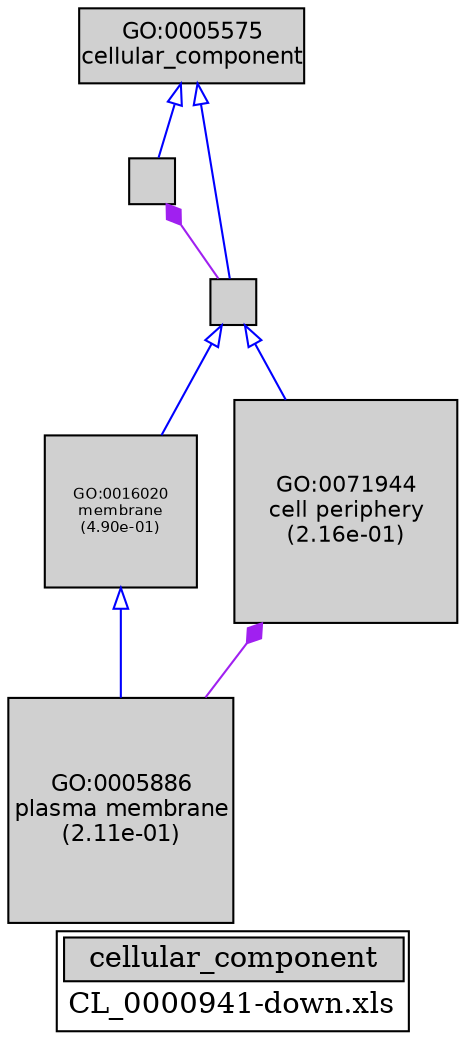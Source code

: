 digraph "cellular_component" {
graph [ bgcolor = "#FFFFFF", label = <<TABLE COLOR="black" BGCOLOR="white"><TR><TD COLSPAN="2" BGCOLOR="#D0D0D0"><FONT COLOR="black">cellular_component</FONT></TD></TR><TR><TD BORDER="0">CL_0000941-down.xls</TD></TR></TABLE>> ];
node [ fontname = "Helvetica" ];

subgraph "nodes" {

node [ style = "filled", fixedsize = "true", width = 1, shape = "box", fontsize = 9, fillcolor = "#D0D0D0", fontcolor = "black", color = "black" ];

"GO:0005623" [ URL = "#GO:0005623", label = "", width = 0.308654371287, shape = "box", height = 0.308654371287 ];
"GO:0016020" [ URL = "#GO:0016020", label = <<TABLE BORDER="0"><TR><TD>GO:0016020<BR/>membrane<BR/>(4.90e-01)</TD></TR></TABLE>>, width = 1.01870992829, shape = "box", fontsize = 7.33471148366, height = 1.01870992829 ];
"GO:0005575" [ URL = "#GO:0005575", label = <<TABLE BORDER="0"><TR><TD>GO:0005575<BR/>cellular_component</TD></TR></TABLE>>, width = 1.5, shape = "box", fontsize = 10.8 ];
"GO:0044464" [ URL = "#GO:0044464", label = "", width = 0.308654371287, shape = "box", height = 0.308654371287 ];
"GO:0005886" [ URL = "#GO:0005886", label = <<TABLE BORDER="0"><TR><TD>GO:0005886<BR/>plasma membrane<BR/>(2.11e-01)</TD></TR></TABLE>>, width = 1.5, shape = "box", fontsize = 10.8, height = 1.5 ];
"GO:0071944" [ URL = "#GO:0071944", label = <<TABLE BORDER="0"><TR><TD>GO:0071944<BR/>cell periphery<BR/>(2.16e-01)</TD></TR></TABLE>>, width = 1.48832263417, shape = "box", fontsize = 10.715922966, height = 1.48832263417 ];
}
subgraph "edges" {


edge [ dir = "back", weight = 1 ];
subgraph "regulates" {


edge [ color = "cyan", arrowtail = "none" ];
subgraph "positive" {


edge [ color = "green", arrowtail = "vee" ];
}
subgraph "negative" {


edge [ color = "red", arrowtail = "tee" ];
}
}
subgraph "part_of" {


edge [ color = "purple", arrowtail = "diamond", weight = 2.5 ];
"GO:0005623" -> "GO:0044464";
"GO:0071944" -> "GO:0005886";
}
subgraph "is_a" {


edge [ color = "blue", arrowtail = "empty", weight = 5.0 ];
"GO:0044464" -> "GO:0016020";
"GO:0044464" -> "GO:0071944";
"GO:0016020" -> "GO:0005886";
"GO:0005575" -> "GO:0005623";
"GO:0005575" -> "GO:0044464";
}
}
}
